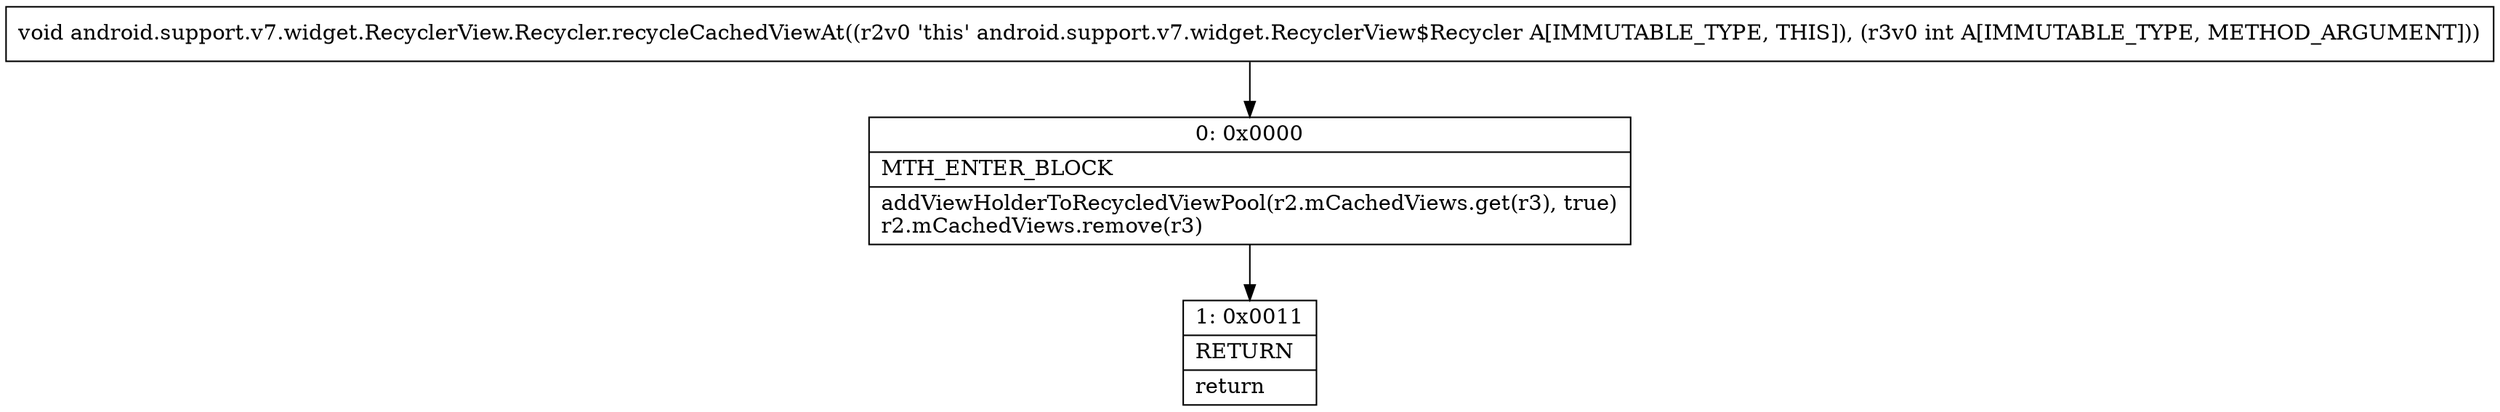 digraph "CFG forandroid.support.v7.widget.RecyclerView.Recycler.recycleCachedViewAt(I)V" {
Node_0 [shape=record,label="{0\:\ 0x0000|MTH_ENTER_BLOCK\l|addViewHolderToRecycledViewPool(r2.mCachedViews.get(r3), true)\lr2.mCachedViews.remove(r3)\l}"];
Node_1 [shape=record,label="{1\:\ 0x0011|RETURN\l|return\l}"];
MethodNode[shape=record,label="{void android.support.v7.widget.RecyclerView.Recycler.recycleCachedViewAt((r2v0 'this' android.support.v7.widget.RecyclerView$Recycler A[IMMUTABLE_TYPE, THIS]), (r3v0 int A[IMMUTABLE_TYPE, METHOD_ARGUMENT])) }"];
MethodNode -> Node_0;
Node_0 -> Node_1;
}

